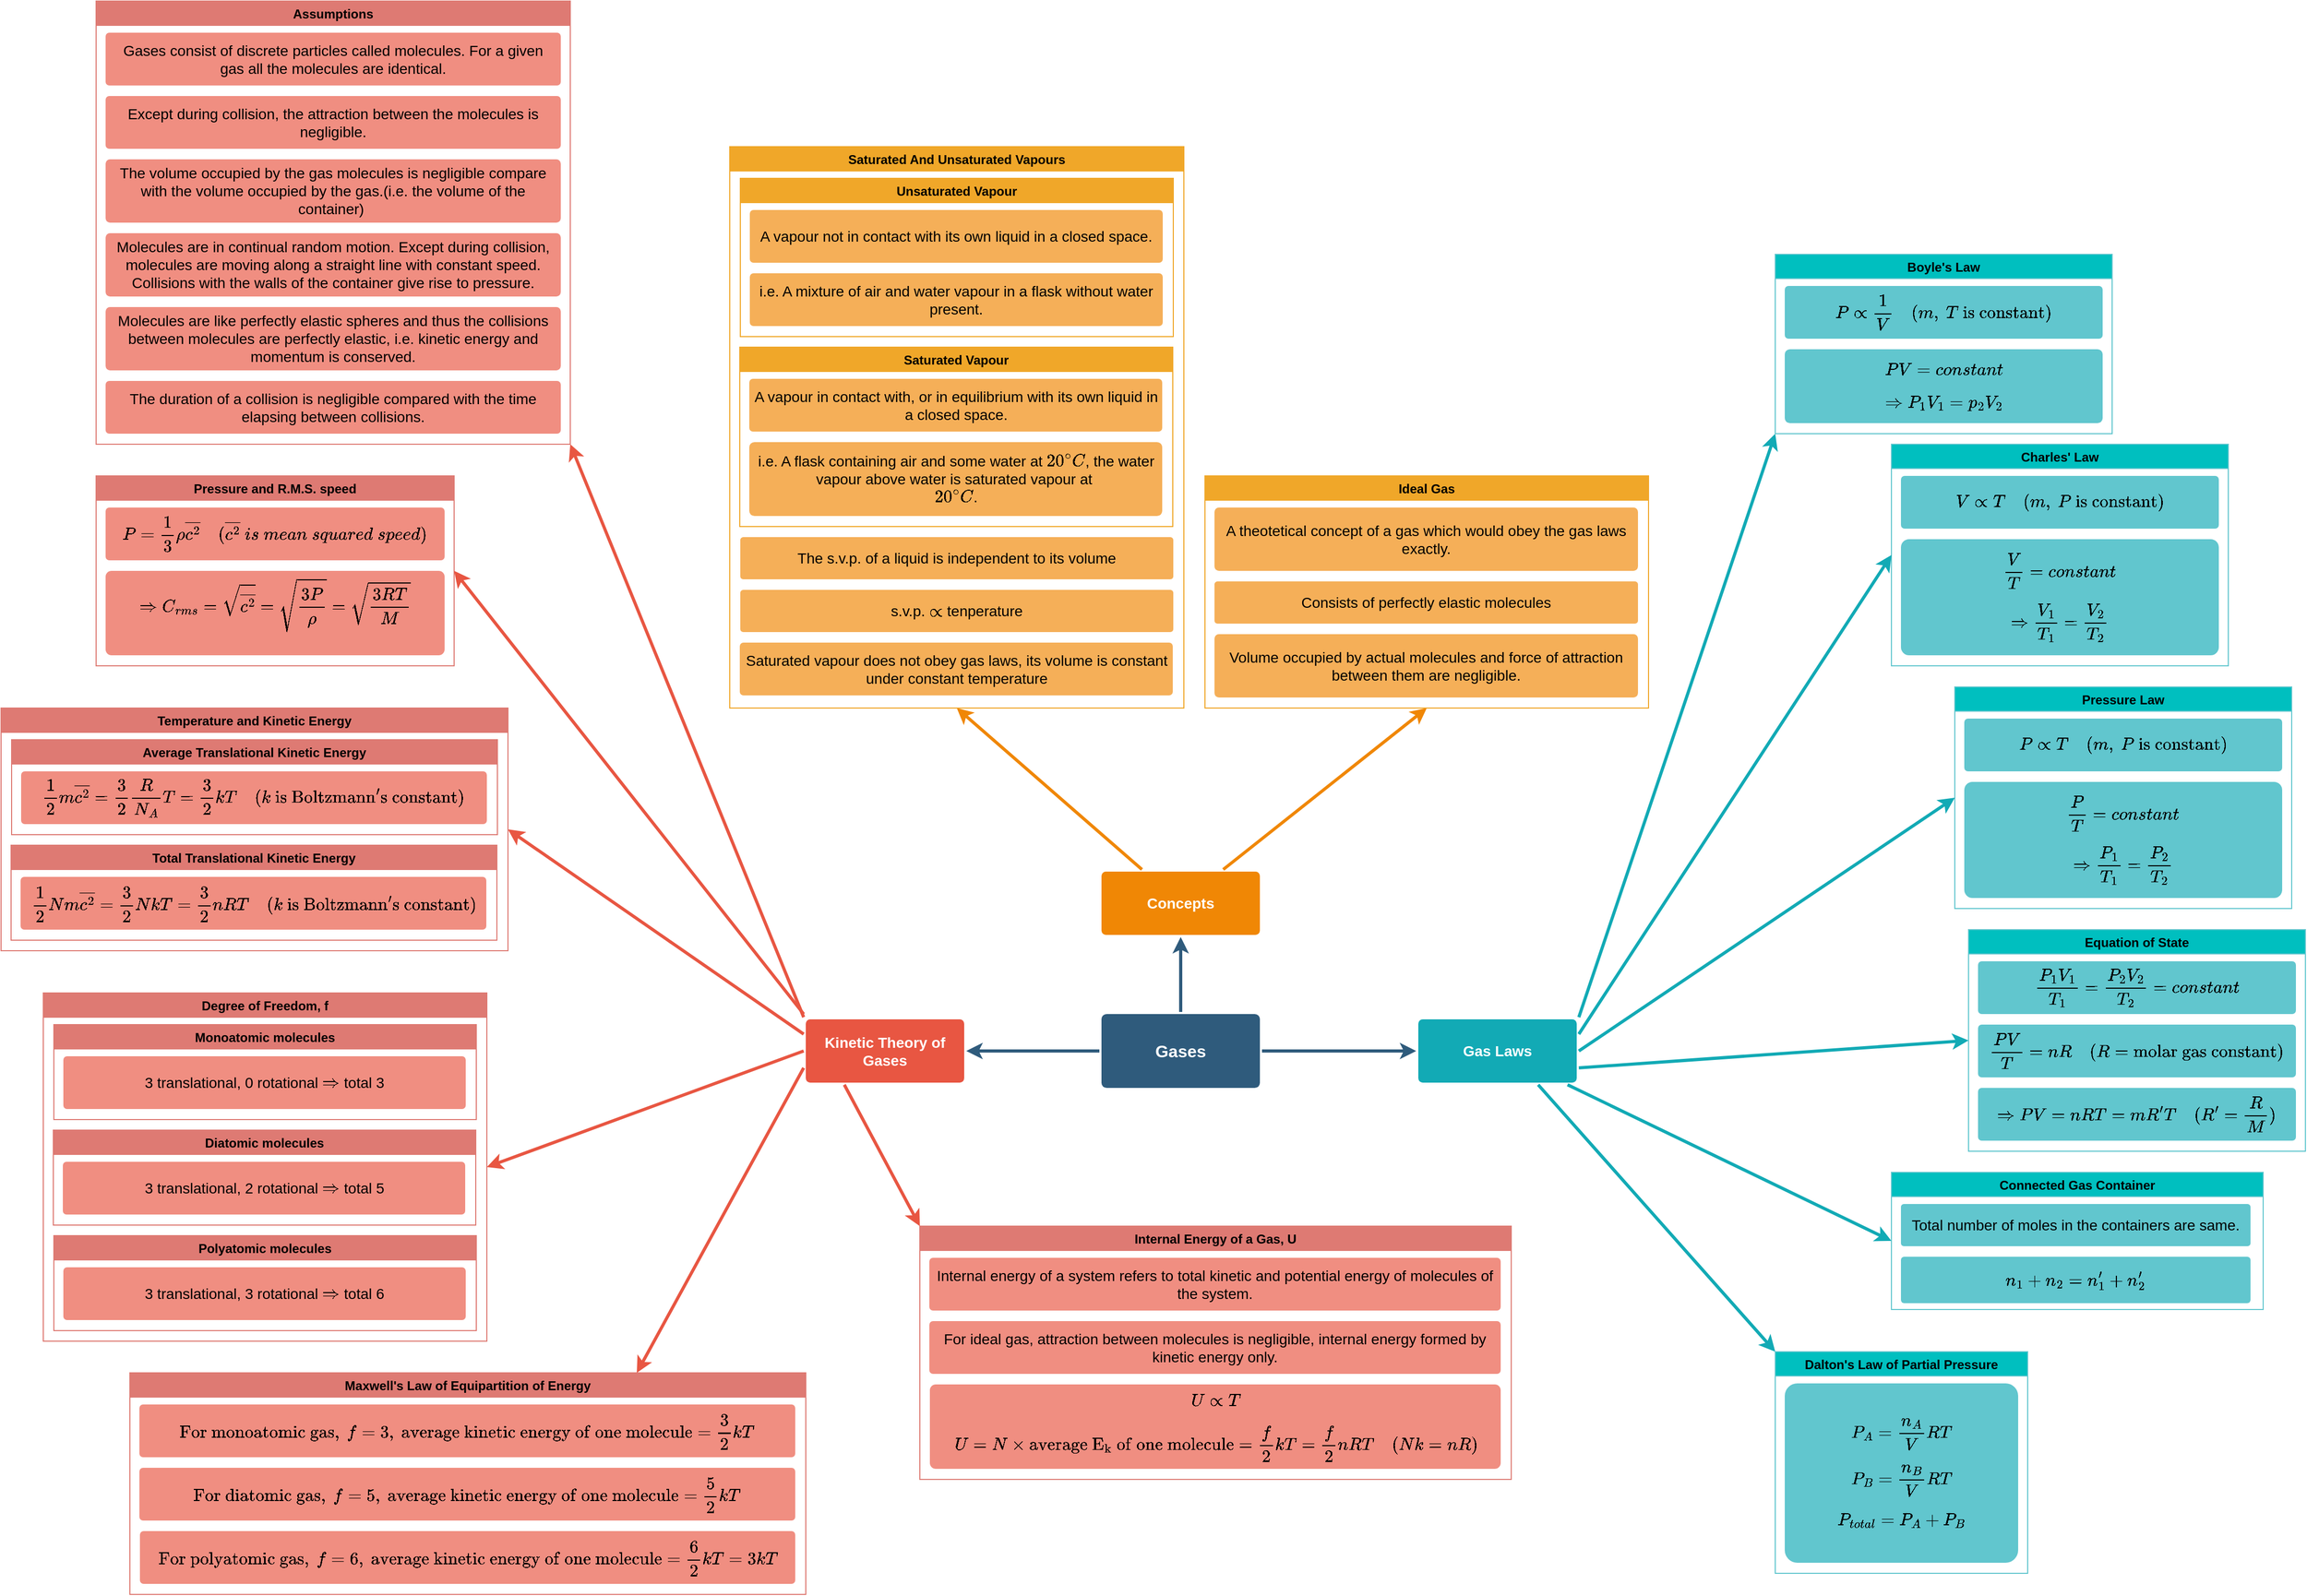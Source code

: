 <mxfile>
    <diagram id="y0169RmewVjI8FdbrE21" name="Page-1">
        <mxGraphModel dx="3440" dy="2306" grid="1" gridSize="10" guides="1" tooltips="1" connect="1" arrows="1" fold="1" page="1" pageScale="1" pageWidth="1169" pageHeight="827" math="1" shadow="0">
            <root>
                <mxCell id="0"/>
                <mxCell id="1" parent="0"/>
                <mxCell id="2" value="" style="edgeStyle=none;rounded=0;jumpStyle=none;html=1;shadow=0;labelBackgroundColor=none;startArrow=none;startFill=0;endArrow=classic;endFill=1;jettySize=auto;orthogonalLoop=1;strokeColor=#2F5B7C;strokeWidth=3;fontFamily=Helvetica;fontSize=16;fontColor=#23445D;spacing=5;" parent="1" source="6" target="21" edge="1">
                    <mxGeometry relative="1" as="geometry"/>
                </mxCell>
                <mxCell id="3" value="" style="edgeStyle=none;rounded=0;jumpStyle=none;html=1;shadow=0;labelBackgroundColor=none;startArrow=none;startFill=0;endArrow=classic;endFill=1;jettySize=auto;orthogonalLoop=1;strokeColor=#2F5B7C;strokeWidth=3;fontFamily=Helvetica;fontSize=16;fontColor=#23445D;spacing=5;" parent="1" source="6" target="28" edge="1">
                    <mxGeometry relative="1" as="geometry"/>
                </mxCell>
                <mxCell id="5" value="" style="edgeStyle=none;rounded=0;jumpStyle=none;html=1;shadow=0;labelBackgroundColor=none;startArrow=none;startFill=0;endArrow=classic;endFill=1;jettySize=auto;orthogonalLoop=1;strokeColor=#2F5B7C;strokeWidth=3;fontFamily=Helvetica;fontSize=16;fontColor=#23445D;spacing=5;" parent="1" source="6" target="10" edge="1">
                    <mxGeometry relative="1" as="geometry"/>
                </mxCell>
                <mxCell id="6" value="Gases" style="rounded=1;whiteSpace=wrap;html=1;shadow=0;labelBackgroundColor=none;strokeColor=none;strokeWidth=3;fillColor=#2F5B7C;fontFamily=Helvetica;fontSize=16;fontColor=#FFFFFF;align=center;fontStyle=1;spacing=5;arcSize=7;perimeterSpacing=2;" parent="1" vertex="1">
                    <mxGeometry x="1112" y="1010" width="150" height="70" as="geometry"/>
                </mxCell>
                <mxCell id="7" value="" style="edgeStyle=none;rounded=1;jumpStyle=none;html=1;shadow=0;labelBackgroundColor=none;startArrow=none;startFill=0;jettySize=auto;orthogonalLoop=1;strokeColor=#E85642;strokeWidth=3;fontFamily=Helvetica;fontSize=14;fontColor=#FFFFFF;spacing=5;fontStyle=1;fillColor=#b0e3e6;entryX=1;entryY=1;entryDx=0;entryDy=0;exitX=0;exitY=0;exitDx=0;exitDy=0;" parent="1" source="10" target="56" edge="1">
                    <mxGeometry relative="1" as="geometry">
                        <mxPoint x="793.641" y="946" as="targetPoint"/>
                    </mxGeometry>
                </mxCell>
                <mxCell id="8" value="" style="edgeStyle=none;rounded=1;jumpStyle=none;html=1;shadow=0;labelBackgroundColor=none;startArrow=none;startFill=0;jettySize=auto;orthogonalLoop=1;strokeColor=#E85642;strokeWidth=3;fontFamily=Helvetica;fontSize=14;fontColor=#FFFFFF;spacing=5;fontStyle=1;fillColor=#b0e3e6;entryX=1;entryY=0.5;entryDx=0;entryDy=0;exitX=0;exitY=0.25;exitDx=0;exitDy=0;" parent="1" source="10" target="62" edge="1">
                    <mxGeometry relative="1" as="geometry">
                        <mxPoint x="783" y="1045" as="targetPoint"/>
                    </mxGeometry>
                </mxCell>
                <mxCell id="10" value="Kinetic Theory of Gases" style="rounded=1;whiteSpace=wrap;html=1;shadow=0;labelBackgroundColor=none;strokeColor=none;strokeWidth=3;fillColor=#e85642;fontFamily=Helvetica;fontSize=14;fontColor=#FFFFFF;align=center;spacing=5;fontStyle=1;arcSize=7;perimeterSpacing=2;" parent="1" vertex="1">
                    <mxGeometry x="832" y="1015" width="150" height="60" as="geometry"/>
                </mxCell>
                <mxCell id="21" value="Concepts" style="rounded=1;whiteSpace=wrap;html=1;shadow=0;labelBackgroundColor=none;strokeColor=none;strokeWidth=3;fillColor=#F08705;fontFamily=Helvetica;fontSize=14;fontColor=#FFFFFF;align=center;spacing=5;fontStyle=1;arcSize=7;perimeterSpacing=2;" parent="1" vertex="1">
                    <mxGeometry x="1112" y="875" width="150" height="60" as="geometry"/>
                </mxCell>
                <mxCell id="23" value="" style="edgeStyle=none;rounded=0;jumpStyle=none;html=1;shadow=0;labelBackgroundColor=none;startArrow=none;startFill=0;endArrow=classic;endFill=1;jettySize=auto;orthogonalLoop=1;strokeColor=#F08705;strokeWidth=3;fontFamily=Helvetica;fontSize=14;fontColor=#FFFFFF;spacing=5;entryX=0.5;entryY=1;entryDx=0;entryDy=0;" parent="1" source="21" target="77" edge="1">
                    <mxGeometry relative="1" as="geometry">
                        <mxPoint x="1315.889" y="802" as="targetPoint"/>
                    </mxGeometry>
                </mxCell>
                <mxCell id="27" value="" style="edgeStyle=none;rounded=0;jumpStyle=none;html=1;shadow=0;labelBackgroundColor=none;startArrow=none;startFill=0;endArrow=classic;endFill=1;jettySize=auto;orthogonalLoop=1;strokeColor=#F08705;strokeWidth=3;fontFamily=Helvetica;fontSize=14;fontColor=#FFFFFF;spacing=5;entryX=0.5;entryY=1;entryDx=0;entryDy=0;" parent="1" source="21" target="93" edge="1">
                    <mxGeometry relative="1" as="geometry">
                        <mxPoint x="1058.111" y="802" as="targetPoint"/>
                    </mxGeometry>
                </mxCell>
                <mxCell id="28" value="Gas Laws" style="rounded=1;whiteSpace=wrap;html=1;shadow=0;labelBackgroundColor=none;strokeColor=none;strokeWidth=3;fillColor=#12aab5;fontFamily=Helvetica;fontSize=14;fontColor=#FFFFFF;align=center;spacing=5;fontStyle=1;arcSize=7;perimeterSpacing=2;" parent="1" vertex="1">
                    <mxGeometry x="1412" y="1015" width="150" height="60" as="geometry"/>
                </mxCell>
                <mxCell id="30" value="" style="edgeStyle=none;rounded=1;jumpStyle=none;html=1;shadow=0;labelBackgroundColor=none;startArrow=none;startFill=0;jettySize=auto;orthogonalLoop=1;strokeColor=#12AAB5;strokeWidth=3;fontFamily=Helvetica;fontSize=14;fontColor=#FFFFFF;spacing=5;fontStyle=1;fillColor=#b0e3e6;entryX=0;entryY=0;entryDx=0;entryDy=0;exitX=0.75;exitY=1;exitDx=0;exitDy=0;" parent="1" source="28" target="81" edge="1">
                    <mxGeometry relative="1" as="geometry">
                        <mxPoint x="1548.583" y="1152" as="targetPoint"/>
                    </mxGeometry>
                </mxCell>
                <mxCell id="32" value="" style="edgeStyle=none;rounded=1;jumpStyle=none;html=1;shadow=0;labelBackgroundColor=none;startArrow=none;startFill=0;jettySize=auto;orthogonalLoop=1;strokeColor=#12AAB5;strokeWidth=3;fontFamily=Helvetica;fontSize=14;fontColor=#FFFFFF;spacing=5;fontStyle=1;fillColor=#b0e3e6;entryX=0;entryY=0.5;entryDx=0;entryDy=0;" parent="1" source="28" target="44" edge="1">
                    <mxGeometry relative="1" as="geometry">
                        <mxPoint x="1620" y="1076.033" as="targetPoint"/>
                    </mxGeometry>
                </mxCell>
                <mxCell id="34" value="" style="edgeStyle=none;rounded=1;jumpStyle=none;html=1;shadow=0;labelBackgroundColor=none;startArrow=none;startFill=0;jettySize=auto;orthogonalLoop=1;strokeColor=#12AAB5;strokeWidth=3;fontFamily=Helvetica;fontSize=14;fontColor=#FFFFFF;spacing=5;fontStyle=1;fillColor=#b0e3e6;entryX=0;entryY=0.5;entryDx=0;entryDy=0;exitX=1;exitY=0.75;exitDx=0;exitDy=0;" parent="1" source="28" target="41" edge="1">
                    <mxGeometry relative="1" as="geometry">
                        <mxPoint x="1620" y="1006.367" as="targetPoint"/>
                        <mxPoint x="1590" y="1070" as="sourcePoint"/>
                    </mxGeometry>
                </mxCell>
                <mxCell id="36" value="" style="edgeStyle=none;rounded=1;jumpStyle=none;html=1;shadow=0;labelBackgroundColor=none;startArrow=none;startFill=0;jettySize=auto;orthogonalLoop=1;strokeColor=#12AAB5;strokeWidth=3;fontFamily=Helvetica;fontSize=14;fontColor=#FFFFFF;spacing=5;fontStyle=1;fillColor=#b0e3e6;entryX=0;entryY=1;entryDx=0;entryDy=0;exitX=1;exitY=0;exitDx=0;exitDy=0;" parent="1" source="28" target="37" edge="1">
                    <mxGeometry relative="1" as="geometry">
                        <mxPoint x="1548.844" y="936" as="targetPoint"/>
                    </mxGeometry>
                </mxCell>
                <mxCell id="37" value="Boyle's Law" style="swimlane;gradientColor=none;strokeColor=#61C6CE;startSize=23;fillColor=#00BFBF;fontColor=#000000;" parent="1" vertex="1">
                    <mxGeometry x="1750" y="290" width="319" height="170" as="geometry"/>
                </mxCell>
                <mxCell id="38" value="\[P\propto\frac{1}{V}\quad(m,\ T\ \mathrm{is\ constant})\]" style="rounded=1;whiteSpace=wrap;html=1;shadow=0;labelBackgroundColor=none;strokeColor=none;strokeWidth=3;fillColor=#61c6ce;fontFamily=Helvetica;fontSize=14;align=center;spacing=5;fontStyle=0;arcSize=7;perimeterSpacing=2;fontColor=#000000;" parent="37" vertex="1">
                    <mxGeometry x="9" y="30" width="301" height="50" as="geometry"/>
                </mxCell>
                <mxCell id="40" value="\[PV=constant\] \[\Rightarrow P_1V_1=p_2V_2\]" style="rounded=1;whiteSpace=wrap;html=1;shadow=0;labelBackgroundColor=none;strokeColor=none;strokeWidth=3;fillColor=#61c6ce;fontFamily=Helvetica;fontSize=14;align=center;spacing=5;fontStyle=0;arcSize=7;perimeterSpacing=2;fontColor=#000000;" parent="37" vertex="1">
                    <mxGeometry x="9" y="90" width="301" height="70" as="geometry"/>
                </mxCell>
                <mxCell id="41" value="Equation of State" style="swimlane;gradientColor=none;strokeColor=#61C6CE;startSize=23;fillColor=#00BFBF;fontColor=#000000;" parent="1" vertex="1">
                    <mxGeometry x="1933" y="930" width="319" height="210" as="geometry"/>
                </mxCell>
                <mxCell id="42" value="\[\frac{P_1V_1}{T_1}=\frac{P_2V_2}{T_2}=constant\]" style="rounded=1;whiteSpace=wrap;html=1;shadow=0;labelBackgroundColor=none;strokeColor=none;strokeWidth=3;fillColor=#61c6ce;fontFamily=Helvetica;fontSize=14;align=center;spacing=5;fontStyle=0;arcSize=7;perimeterSpacing=2;fontColor=#000000;" parent="41" vertex="1">
                    <mxGeometry x="9" y="30" width="301" height="50" as="geometry"/>
                </mxCell>
                <mxCell id="43" value="&lt;div&gt;\[\frac{PV}{T}=nR\quad(R=\mathrm{molar\ gas\ constant})\]&lt;/div&gt;" style="rounded=1;whiteSpace=wrap;html=1;shadow=0;labelBackgroundColor=none;strokeColor=none;strokeWidth=3;fillColor=#61c6ce;fontFamily=Helvetica;fontSize=14;align=center;spacing=5;fontStyle=0;arcSize=7;perimeterSpacing=2;fontColor=#000000;" parent="41" vertex="1">
                    <mxGeometry x="9" y="90" width="301" height="50" as="geometry"/>
                </mxCell>
                <mxCell id="100" value="&lt;div&gt;\[\Rightarrow PV=nRT=mR'T\quad(R'=\frac{R}{M})\]&lt;/div&gt;" style="rounded=1;whiteSpace=wrap;html=1;shadow=0;labelBackgroundColor=none;strokeColor=none;strokeWidth=3;fillColor=#61c6ce;fontFamily=Helvetica;fontSize=14;align=center;spacing=5;fontStyle=0;arcSize=7;perimeterSpacing=2;fontColor=#000000;" vertex="1" parent="41">
                    <mxGeometry x="9" y="150" width="301" height="50" as="geometry"/>
                </mxCell>
                <mxCell id="44" value="Connected Gas Container" style="swimlane;gradientColor=none;strokeColor=#61C6CE;startSize=23;fillColor=#00BFBF;fontColor=#000000;" parent="1" vertex="1">
                    <mxGeometry x="1860" y="1160" width="352" height="130" as="geometry"/>
                </mxCell>
                <mxCell id="45" value="Total number of moles in the containers are same." style="rounded=1;whiteSpace=wrap;html=1;shadow=0;labelBackgroundColor=none;strokeColor=none;strokeWidth=3;fillColor=#61c6ce;fontFamily=Helvetica;fontSize=14;align=center;spacing=5;fontStyle=0;arcSize=7;perimeterSpacing=2;fontColor=#000000;" parent="44" vertex="1">
                    <mxGeometry x="9" y="30" width="331" height="40" as="geometry"/>
                </mxCell>
                <mxCell id="46" value="\[n_1 + n_2 = n_1'+n_2'\]" style="rounded=1;whiteSpace=wrap;html=1;shadow=0;labelBackgroundColor=none;strokeColor=none;strokeWidth=3;fillColor=#61c6ce;fontFamily=Helvetica;fontSize=14;align=center;spacing=5;fontStyle=0;arcSize=7;perimeterSpacing=2;fontColor=#000000;" parent="44" vertex="1">
                    <mxGeometry x="9" y="80" width="331" height="44" as="geometry"/>
                </mxCell>
                <mxCell id="56" value="Assumptions" style="swimlane;gradientColor=none;startSize=23;fontColor=#000000;fillColor=#DE7A73;strokeColor=#DE7A73;" parent="1" vertex="1">
                    <mxGeometry x="160" y="50" width="449" height="420" as="geometry"/>
                </mxCell>
                <mxCell id="57" value="Gases consist of discrete particles called molecules. For a given gas all the molecules are identical." style="rounded=1;whiteSpace=wrap;html=1;shadow=0;labelBackgroundColor=none;strokeColor=none;strokeWidth=3;fontFamily=Helvetica;fontSize=14;align=center;spacing=5;fontStyle=0;arcSize=7;perimeterSpacing=2;fontColor=#000000;fillColor=#f08e81;" parent="56" vertex="1">
                    <mxGeometry x="9" y="30" width="431" height="50" as="geometry"/>
                </mxCell>
                <mxCell id="117" value="Except during collision, the attraction between the molecules is negligible." style="rounded=1;whiteSpace=wrap;html=1;shadow=0;labelBackgroundColor=none;strokeColor=none;strokeWidth=3;fontFamily=Helvetica;fontSize=14;align=center;spacing=5;fontStyle=0;arcSize=7;perimeterSpacing=2;fontColor=#000000;fillColor=#f08e81;" vertex="1" parent="56">
                    <mxGeometry x="9" y="90" width="431" height="50" as="geometry"/>
                </mxCell>
                <mxCell id="118" value="The volume occupied by the gas molecules is negligible compare with the volume occupied by the gas.(i.e. the volume of the container)&amp;nbsp;" style="rounded=1;whiteSpace=wrap;html=1;shadow=0;labelBackgroundColor=none;strokeColor=none;strokeWidth=3;fontFamily=Helvetica;fontSize=14;align=center;spacing=5;fontStyle=0;arcSize=7;perimeterSpacing=2;fontColor=#000000;fillColor=#f08e81;" vertex="1" parent="56">
                    <mxGeometry x="9" y="150" width="431" height="60" as="geometry"/>
                </mxCell>
                <mxCell id="119" value="Molecules are in continual random motion. Except during collision, molecules are moving along a straight line with constant speed. Collisions with the walls of the container give rise to pressure." style="rounded=1;whiteSpace=wrap;html=1;shadow=0;labelBackgroundColor=none;strokeColor=none;strokeWidth=3;fontFamily=Helvetica;fontSize=14;align=center;spacing=5;fontStyle=0;arcSize=7;perimeterSpacing=2;fontColor=#000000;fillColor=#f08e81;" vertex="1" parent="56">
                    <mxGeometry x="9" y="220" width="431" height="60" as="geometry"/>
                </mxCell>
                <mxCell id="121" value="Molecules are like perfectly elastic spheres and thus the collisions between molecules are perfectly elastic, i.e. kinetic energy and momentum is conserved." style="rounded=1;whiteSpace=wrap;html=1;shadow=0;labelBackgroundColor=none;strokeColor=none;strokeWidth=3;fontFamily=Helvetica;fontSize=14;align=center;spacing=5;fontStyle=0;arcSize=7;perimeterSpacing=2;fontColor=#000000;fillColor=#f08e81;" vertex="1" parent="56">
                    <mxGeometry x="9" y="290" width="431" height="60" as="geometry"/>
                </mxCell>
                <mxCell id="120" value="The duration of a collision is negligible compared with the time elapsing between collisions." style="rounded=1;whiteSpace=wrap;html=1;shadow=0;labelBackgroundColor=none;strokeColor=none;strokeWidth=3;fontFamily=Helvetica;fontSize=14;align=center;spacing=5;fontStyle=0;arcSize=7;perimeterSpacing=2;fontColor=#000000;fillColor=#f08e81;" vertex="1" parent="56">
                    <mxGeometry x="9" y="360" width="431" height="50" as="geometry"/>
                </mxCell>
                <mxCell id="59" value="Pressure and R.M.S. speed" style="swimlane;gradientColor=none;startSize=23;fontColor=#000000;fillColor=#DE7A73;strokeColor=#DE7A73;" parent="1" vertex="1">
                    <mxGeometry x="160" y="500" width="339" height="180" as="geometry"/>
                </mxCell>
                <mxCell id="60" value="\[P=\frac{1}{3}\rho \overline{c^2}\quad(\overline{c^2}\ is\ mean\ squared\ speed)\]" style="rounded=1;whiteSpace=wrap;html=1;shadow=0;labelBackgroundColor=none;strokeColor=none;strokeWidth=3;fontFamily=Helvetica;fontSize=14;align=center;spacing=5;fontStyle=0;arcSize=7;perimeterSpacing=2;fontColor=#000000;fillColor=#f08e81;" parent="59" vertex="1">
                    <mxGeometry x="9" y="30" width="321" height="50" as="geometry"/>
                </mxCell>
                <mxCell id="61" value="\[\Rightarrow C_{rms}=\sqrt{\overline{c^2}}=\sqrt{\frac{3P}{\rho}}=\sqrt{\frac{3RT}{M}}\]&amp;nbsp;" style="rounded=1;whiteSpace=wrap;html=1;shadow=0;labelBackgroundColor=none;strokeColor=none;strokeWidth=3;fontFamily=Helvetica;fontSize=14;align=center;spacing=5;fontStyle=0;arcSize=7;perimeterSpacing=2;fontColor=#000000;fillColor=#f08e81;" parent="59" vertex="1">
                    <mxGeometry x="9" y="90" width="321" height="80" as="geometry"/>
                </mxCell>
                <mxCell id="62" value="Temperature and Kinetic Energy" style="swimlane;gradientColor=none;startSize=23;fontColor=#000000;fillColor=#DE7A73;strokeColor=#DE7A73;" parent="1" vertex="1">
                    <mxGeometry x="70" y="720" width="480" height="230" as="geometry"/>
                </mxCell>
                <mxCell id="65" value="Average Translational Kinetic Energy" style="swimlane;gradientColor=none;startSize=23;fontColor=#000000;fillColor=#DE7A73;strokeColor=#DE7A73;" parent="62" vertex="1">
                    <mxGeometry x="10" y="30" width="460" height="90" as="geometry"/>
                </mxCell>
                <mxCell id="66" value="\[\frac{1}{2}m\overline{c^2}=\frac{3}{2}\frac{R}{N_A}T=\frac{3}{2}kT\quad(k\ \mathrm{is\ Boltzmann's\ constant})\]" style="rounded=1;whiteSpace=wrap;html=1;shadow=0;labelBackgroundColor=none;strokeColor=none;strokeWidth=3;fontFamily=Helvetica;fontSize=14;align=center;spacing=5;fontStyle=0;arcSize=7;perimeterSpacing=2;fontColor=#000000;fillColor=#f08e81;" parent="65" vertex="1">
                    <mxGeometry x="9" y="30" width="441" height="50" as="geometry"/>
                </mxCell>
                <mxCell id="122" value="Total Translational Kinetic Energy" style="swimlane;gradientColor=none;startSize=23;fontColor=#000000;fillColor=#DE7A73;strokeColor=#DE7A73;" vertex="1" parent="62">
                    <mxGeometry x="9.5" y="130" width="460" height="90" as="geometry"/>
                </mxCell>
                <mxCell id="123" value="\[\frac{1}{2}Nm\overline{c^2}=\frac{3}{2}NkT=\frac{3}{2}nRT\quad(k\ \mathrm{is\ Boltzmann's\ constant})\]" style="rounded=1;whiteSpace=wrap;html=1;shadow=0;labelBackgroundColor=none;strokeColor=none;strokeWidth=3;fontFamily=Helvetica;fontSize=14;align=center;spacing=5;fontStyle=0;arcSize=7;perimeterSpacing=2;fontColor=#000000;fillColor=#f08e81;" vertex="1" parent="122">
                    <mxGeometry x="9" y="30" width="441" height="50" as="geometry"/>
                </mxCell>
                <mxCell id="77" value="Ideal Gas" style="swimlane;gradientColor=none;startSize=23;fontColor=#000000;fillColor=#F0A729;strokeColor=#F0A729;" parent="1" vertex="1">
                    <mxGeometry x="1210" y="500" width="420" height="220" as="geometry"/>
                </mxCell>
                <mxCell id="78" value="A theotetical concept of a gas which would obey the gas laws exactly." style="rounded=1;whiteSpace=wrap;html=1;shadow=0;labelBackgroundColor=none;strokeColor=none;strokeWidth=3;fontFamily=Helvetica;fontSize=14;align=center;spacing=5;fontStyle=0;arcSize=7;perimeterSpacing=2;fontColor=#000000;fillColor=#f5af58;" parent="77" vertex="1">
                    <mxGeometry x="9" y="30" width="401" height="60" as="geometry"/>
                </mxCell>
                <mxCell id="79" value="&lt;div&gt;Consists of perfectly elastic molecules&lt;/div&gt;" style="rounded=1;whiteSpace=wrap;html=1;shadow=0;labelBackgroundColor=none;strokeColor=none;strokeWidth=3;fontFamily=Helvetica;fontSize=14;align=center;spacing=5;fontStyle=0;arcSize=7;perimeterSpacing=2;fontColor=#000000;fillColor=#F5AF58;" parent="77" vertex="1">
                    <mxGeometry x="9" y="100" width="401" height="40" as="geometry"/>
                </mxCell>
                <mxCell id="104" value="&lt;div&gt;Volume occupied by actual molecules and force of attraction between them are negligible.&lt;/div&gt;" style="rounded=1;whiteSpace=wrap;html=1;shadow=0;labelBackgroundColor=none;strokeColor=none;strokeWidth=3;fontFamily=Helvetica;fontSize=14;align=center;spacing=5;fontStyle=0;arcSize=7;perimeterSpacing=2;fontColor=#000000;fillColor=#F5AF58;" vertex="1" parent="77">
                    <mxGeometry x="9" y="150" width="401" height="60" as="geometry"/>
                </mxCell>
                <mxCell id="81" value="Dalton's Law of Partial Pressure" style="swimlane;gradientColor=none;strokeColor=#61C6CE;startSize=23;fillColor=#00BFBF;fontColor=#000000;" parent="1" vertex="1">
                    <mxGeometry x="1750" y="1330" width="239" height="210" as="geometry"/>
                </mxCell>
                <mxCell id="54" value="\[P_A=\frac{n_A}{V}RT\] \[P_B=\frac{n_B}{V}RT\] \[P_{total}=P_A+P_B\]" style="rounded=1;whiteSpace=wrap;html=1;shadow=0;labelBackgroundColor=none;strokeColor=none;strokeWidth=3;fillColor=#61c6ce;fontFamily=Helvetica;fontSize=14;align=center;spacing=5;fontStyle=0;arcSize=7;perimeterSpacing=2;fontColor=#000000;" parent="81" vertex="1">
                    <mxGeometry x="9" y="30" width="221" height="170" as="geometry"/>
                </mxCell>
                <mxCell id="86" value="" style="edgeStyle=none;rounded=1;jumpStyle=none;html=1;shadow=0;labelBackgroundColor=none;startArrow=none;startFill=0;jettySize=auto;orthogonalLoop=1;strokeColor=#E85642;strokeWidth=3;fontFamily=Helvetica;fontSize=14;fontColor=#FFFFFF;spacing=5;fontStyle=1;fillColor=#b0e3e6;entryX=1;entryY=0.5;entryDx=0;entryDy=0;" parent="1" target="59" edge="1">
                    <mxGeometry relative="1" as="geometry">
                        <mxPoint x="830" y="1010" as="sourcePoint"/>
                        <mxPoint x="803.641" y="956" as="targetPoint"/>
                    </mxGeometry>
                </mxCell>
                <mxCell id="93" value="Saturated And Unsaturated Vapours" style="swimlane;gradientColor=none;startSize=23;fontColor=#000000;fillColor=#F0A729;strokeColor=#F0A729;" parent="1" vertex="1">
                    <mxGeometry x="760" y="188" width="430" height="532" as="geometry"/>
                </mxCell>
                <mxCell id="68" value="Unsaturated Vapour" style="swimlane;gradientColor=none;startSize=23;fontColor=#000000;fillColor=#F0A729;strokeColor=#F0A729;" parent="93" vertex="1">
                    <mxGeometry x="10" y="30" width="410" height="150" as="geometry"/>
                </mxCell>
                <mxCell id="69" value="A vapour not in contact with its own liquid in a closed space." style="rounded=1;whiteSpace=wrap;html=1;shadow=0;labelBackgroundColor=none;strokeColor=none;strokeWidth=3;fontFamily=Helvetica;fontSize=14;align=center;spacing=5;fontStyle=0;arcSize=7;perimeterSpacing=2;fontColor=#000000;fillColor=#f5af58;" parent="68" vertex="1">
                    <mxGeometry x="9" y="30" width="391" height="50" as="geometry"/>
                </mxCell>
                <mxCell id="70" value="i.e. A mixture of air and water vapour in a flask without water present." style="rounded=1;whiteSpace=wrap;html=1;shadow=0;labelBackgroundColor=none;strokeColor=none;strokeWidth=3;fontFamily=Helvetica;fontSize=14;align=center;spacing=5;fontStyle=0;arcSize=7;perimeterSpacing=2;fontColor=#000000;fillColor=#F5AF58;" parent="68" vertex="1">
                    <mxGeometry x="9" y="90" width="391" height="50" as="geometry"/>
                </mxCell>
                <mxCell id="87" value="Saturated Vapour" style="swimlane;gradientColor=none;startSize=23;fontColor=#000000;fillColor=#F0A729;strokeColor=#F0A729;" parent="93" vertex="1">
                    <mxGeometry x="9.5" y="190" width="410" height="170" as="geometry"/>
                </mxCell>
                <mxCell id="88" value="A vapour in contact with, or in equilibrium with its own liquid in a closed space." style="rounded=1;whiteSpace=wrap;html=1;shadow=0;labelBackgroundColor=none;strokeColor=none;strokeWidth=3;fontFamily=Helvetica;fontSize=14;align=center;spacing=5;fontStyle=0;arcSize=7;perimeterSpacing=2;fontColor=#000000;fillColor=#f5af58;" parent="87" vertex="1">
                    <mxGeometry x="9" y="30" width="391" height="50" as="geometry"/>
                </mxCell>
                <mxCell id="89" value="&lt;div&gt;i.e. A flask containing air and some water at \(20^\circ C\), the water vapour above water is saturated vapour at&amp;nbsp;&lt;/div&gt;\(20^\circ C\)." style="rounded=1;whiteSpace=wrap;html=1;shadow=0;labelBackgroundColor=none;strokeColor=none;strokeWidth=3;fontFamily=Helvetica;fontSize=14;align=center;spacing=5;fontStyle=0;arcSize=7;perimeterSpacing=2;fontColor=#000000;fillColor=#F5AF58;" parent="87" vertex="1">
                    <mxGeometry x="9" y="90" width="391" height="70" as="geometry"/>
                </mxCell>
                <mxCell id="106" value="The s.v.p. of a liquid is independent to its volume" style="rounded=1;whiteSpace=wrap;html=1;shadow=0;labelBackgroundColor=none;strokeColor=none;strokeWidth=3;fontFamily=Helvetica;fontSize=14;align=center;spacing=5;fontStyle=0;arcSize=7;perimeterSpacing=2;fontColor=#000000;fillColor=#f5af58;" vertex="1" parent="93">
                    <mxGeometry x="10" y="370" width="410" height="40" as="geometry"/>
                </mxCell>
                <mxCell id="115" value="s.v.p. \(\propto\) tenperature" style="rounded=1;whiteSpace=wrap;html=1;shadow=0;labelBackgroundColor=none;strokeColor=none;strokeWidth=3;fontFamily=Helvetica;fontSize=14;align=center;spacing=5;fontStyle=0;arcSize=7;perimeterSpacing=2;fontColor=#000000;fillColor=#f5af58;" vertex="1" parent="93">
                    <mxGeometry x="10" y="420" width="410" height="40" as="geometry"/>
                </mxCell>
                <mxCell id="116" value="Saturated vapour does not obey gas laws, its volume is constant under constant temperature" style="rounded=1;whiteSpace=wrap;html=1;shadow=0;labelBackgroundColor=none;strokeColor=none;strokeWidth=3;fontFamily=Helvetica;fontSize=14;align=center;spacing=5;fontStyle=0;arcSize=7;perimeterSpacing=2;fontColor=#000000;fillColor=#f5af58;" vertex="1" parent="93">
                    <mxGeometry x="9.5" y="470" width="410" height="50" as="geometry"/>
                </mxCell>
                <mxCell id="94" value="Charles' Law" style="swimlane;gradientColor=none;strokeColor=#61C6CE;startSize=23;fillColor=#00BFBF;fontColor=#000000;" vertex="1" parent="1">
                    <mxGeometry x="1860" y="470" width="319" height="210" as="geometry"/>
                </mxCell>
                <mxCell id="95" value="\[V\propto T\quad(m,\ P\ \mathrm{is\ constant})\]" style="rounded=1;whiteSpace=wrap;html=1;shadow=0;labelBackgroundColor=none;strokeColor=none;strokeWidth=3;fillColor=#61c6ce;fontFamily=Helvetica;fontSize=14;align=center;spacing=5;fontStyle=0;arcSize=7;perimeterSpacing=2;fontColor=#000000;" vertex="1" parent="94">
                    <mxGeometry x="9" y="30" width="301" height="50" as="geometry"/>
                </mxCell>
                <mxCell id="96" value="\[\frac{V}{T}=constant\] \[\Rightarrow \frac{V_1}{T_1}=\frac{V_2}{T_2}\]" style="rounded=1;whiteSpace=wrap;html=1;shadow=0;labelBackgroundColor=none;strokeColor=none;strokeWidth=3;fillColor=#61c6ce;fontFamily=Helvetica;fontSize=14;align=center;spacing=5;fontStyle=0;arcSize=7;perimeterSpacing=2;fontColor=#000000;" vertex="1" parent="94">
                    <mxGeometry x="9" y="90" width="301" height="110" as="geometry"/>
                </mxCell>
                <mxCell id="97" value="Pressure Law" style="swimlane;gradientColor=none;strokeColor=#61C6CE;startSize=23;fillColor=#00BFBF;fontColor=#000000;" vertex="1" parent="1">
                    <mxGeometry x="1920" y="700" width="319" height="210" as="geometry"/>
                </mxCell>
                <mxCell id="98" value="\[P\propto T\quad(m,\ P\ \mathrm{is\ constant})\]" style="rounded=1;whiteSpace=wrap;html=1;shadow=0;labelBackgroundColor=none;strokeColor=none;strokeWidth=3;fillColor=#61c6ce;fontFamily=Helvetica;fontSize=14;align=center;spacing=5;fontStyle=0;arcSize=7;perimeterSpacing=2;fontColor=#000000;" vertex="1" parent="97">
                    <mxGeometry x="9" y="30" width="301" height="50" as="geometry"/>
                </mxCell>
                <mxCell id="99" value="\[\frac{P}{T}=constant\] \[\Rightarrow \frac{P_1}{T_1}=\frac{P_2}{T_2}\]" style="rounded=1;whiteSpace=wrap;html=1;shadow=0;labelBackgroundColor=none;strokeColor=none;strokeWidth=3;fillColor=#61c6ce;fontFamily=Helvetica;fontSize=14;align=center;spacing=5;fontStyle=0;arcSize=7;perimeterSpacing=2;fontColor=#000000;" vertex="1" parent="97">
                    <mxGeometry x="9" y="90" width="301" height="110" as="geometry"/>
                </mxCell>
                <mxCell id="101" value="" style="edgeStyle=none;rounded=1;jumpStyle=none;html=1;shadow=0;labelBackgroundColor=none;startArrow=none;startFill=0;jettySize=auto;orthogonalLoop=1;strokeColor=#12AAB5;strokeWidth=3;fontFamily=Helvetica;fontSize=14;fontColor=#FFFFFF;spacing=5;fontStyle=1;fillColor=#b0e3e6;entryX=0;entryY=0.5;entryDx=0;entryDy=0;exitX=1;exitY=0.5;exitDx=0;exitDy=0;" edge="1" parent="1" source="28" target="97">
                    <mxGeometry relative="1" as="geometry">
                        <mxPoint x="1950.0" y="1015" as="targetPoint"/>
                        <mxPoint x="1574" y="1048.201" as="sourcePoint"/>
                    </mxGeometry>
                </mxCell>
                <mxCell id="102" value="" style="edgeStyle=none;rounded=1;jumpStyle=none;html=1;shadow=0;labelBackgroundColor=none;startArrow=none;startFill=0;jettySize=auto;orthogonalLoop=1;strokeColor=#12AAB5;strokeWidth=3;fontFamily=Helvetica;fontSize=14;fontColor=#FFFFFF;spacing=5;fontStyle=1;fillColor=#b0e3e6;exitX=1;exitY=0.25;exitDx=0;exitDy=0;entryX=0;entryY=0.5;entryDx=0;entryDy=0;" edge="1" parent="1" source="28" target="94">
                    <mxGeometry relative="1" as="geometry">
                        <mxPoint x="1820" y="640" as="targetPoint"/>
                        <mxPoint x="1584" y="1058.201" as="sourcePoint"/>
                    </mxGeometry>
                </mxCell>
                <mxCell id="124" value="Degree of Freedom, f" style="swimlane;gradientColor=none;startSize=23;fontColor=#000000;fillColor=#DE7A73;strokeColor=#DE7A73;" vertex="1" parent="1">
                    <mxGeometry x="110" y="990" width="420" height="330" as="geometry"/>
                </mxCell>
                <mxCell id="125" value="Monoatomic molecules" style="swimlane;gradientColor=none;startSize=23;fontColor=#000000;fillColor=#DE7A73;strokeColor=#DE7A73;" vertex="1" parent="124">
                    <mxGeometry x="10" y="30" width="400" height="90" as="geometry"/>
                </mxCell>
                <mxCell id="126" value="3 translational, 0 rotational \(\Rightarrow\) total 3" style="rounded=1;whiteSpace=wrap;html=1;shadow=0;labelBackgroundColor=none;strokeColor=none;strokeWidth=3;fontFamily=Helvetica;fontSize=14;align=center;spacing=5;fontStyle=0;arcSize=7;perimeterSpacing=2;fontColor=#000000;fillColor=#f08e81;" vertex="1" parent="125">
                    <mxGeometry x="9" y="30" width="381" height="50" as="geometry"/>
                </mxCell>
                <mxCell id="129" value="Diatomic molecules" style="swimlane;gradientColor=none;startSize=23;fontColor=#000000;fillColor=#DE7A73;strokeColor=#DE7A73;" vertex="1" parent="124">
                    <mxGeometry x="9.5" y="130" width="400" height="90" as="geometry"/>
                </mxCell>
                <mxCell id="130" value="3 translational, 2 rotational \(\Rightarrow\) total 5" style="rounded=1;whiteSpace=wrap;html=1;shadow=0;labelBackgroundColor=none;strokeColor=none;strokeWidth=3;fontFamily=Helvetica;fontSize=14;align=center;spacing=5;fontStyle=0;arcSize=7;perimeterSpacing=2;fontColor=#000000;fillColor=#f08e81;" vertex="1" parent="129">
                    <mxGeometry x="9" y="30" width="381" height="50" as="geometry"/>
                </mxCell>
                <mxCell id="131" value="Polyatomic molecules" style="swimlane;gradientColor=none;startSize=23;fontColor=#000000;fillColor=#DE7A73;strokeColor=#DE7A73;" vertex="1" parent="124">
                    <mxGeometry x="10" y="230" width="400" height="90" as="geometry"/>
                </mxCell>
                <mxCell id="132" value="3 translational, 3 rotational \(\Rightarrow\) total 6" style="rounded=1;whiteSpace=wrap;html=1;shadow=0;labelBackgroundColor=none;strokeColor=none;strokeWidth=3;fontFamily=Helvetica;fontSize=14;align=center;spacing=5;fontStyle=0;arcSize=7;perimeterSpacing=2;fontColor=#000000;fillColor=#f08e81;" vertex="1" parent="131">
                    <mxGeometry x="9" y="30" width="381" height="50" as="geometry"/>
                </mxCell>
                <mxCell id="133" value="Maxwell's Law of Equipartition of Energy" style="swimlane;gradientColor=none;startSize=23;fontColor=#000000;fillColor=#DE7A73;strokeColor=#DE7A73;" vertex="1" parent="1">
                    <mxGeometry x="192" y="1350" width="640" height="210" as="geometry"/>
                </mxCell>
                <mxCell id="134" value="\[\mathrm{For\ monoatomic\ gas,\ }f=3,\ \mathrm{average\ kinetic\ energy\ of\ one\ molecule}=\frac{3}{2}kT\]" style="rounded=1;whiteSpace=wrap;html=1;shadow=0;labelBackgroundColor=none;strokeColor=none;strokeWidth=3;fontFamily=Helvetica;fontSize=14;align=center;spacing=5;fontStyle=0;arcSize=7;perimeterSpacing=2;fontColor=#000000;fillColor=#f08e81;" vertex="1" parent="133">
                    <mxGeometry x="9" y="30" width="621" height="50" as="geometry"/>
                </mxCell>
                <mxCell id="136" value="\[\mathrm{For\ diatomic\ gas,\ }f=5,\ \mathrm{average\ kinetic\ energy\ of\ one\ molecule}=\frac{5}{2}kT\]" style="rounded=1;whiteSpace=wrap;html=1;shadow=0;labelBackgroundColor=none;strokeColor=none;strokeWidth=3;fontFamily=Helvetica;fontSize=14;align=center;spacing=5;fontStyle=0;arcSize=7;perimeterSpacing=2;fontColor=#000000;fillColor=#f08e81;" vertex="1" parent="133">
                    <mxGeometry x="9" y="90" width="621" height="50" as="geometry"/>
                </mxCell>
                <mxCell id="137" value="\[\mathrm{For\ polyatomic\ gas,\ }f=6,\ \mathrm{average\ kinetic\ energy\ of\ one\ molecule}=\frac{6}{2}kT=3kT\]" style="rounded=1;whiteSpace=wrap;html=1;shadow=0;labelBackgroundColor=none;strokeColor=none;strokeWidth=3;fontFamily=Helvetica;fontSize=14;align=center;spacing=5;fontStyle=0;arcSize=7;perimeterSpacing=2;fontColor=#000000;fillColor=#f08e81;" vertex="1" parent="133">
                    <mxGeometry x="9.5" y="150" width="620.5" height="50" as="geometry"/>
                </mxCell>
                <mxCell id="138" value="Internal Energy of a Gas, U" style="swimlane;gradientColor=none;startSize=23;fontColor=#000000;fillColor=#DE7A73;strokeColor=#DE7A73;" vertex="1" parent="1">
                    <mxGeometry x="940" y="1211" width="560" height="240" as="geometry"/>
                </mxCell>
                <mxCell id="139" value="Internal energy of a system refers to total kinetic and potential energy of molecules of the system." style="rounded=1;whiteSpace=wrap;html=1;shadow=0;labelBackgroundColor=none;strokeColor=none;strokeWidth=3;fontFamily=Helvetica;fontSize=14;align=center;spacing=5;fontStyle=0;arcSize=7;perimeterSpacing=2;fontColor=#000000;fillColor=#f08e81;" vertex="1" parent="138">
                    <mxGeometry x="9" y="30" width="541" height="50" as="geometry"/>
                </mxCell>
                <mxCell id="140" value="For ideal gas, attraction between molecules is negligible, internal energy formed by kinetic energy only." style="rounded=1;whiteSpace=wrap;html=1;shadow=0;labelBackgroundColor=none;strokeColor=none;strokeWidth=3;fontFamily=Helvetica;fontSize=14;align=center;spacing=5;fontStyle=0;arcSize=7;perimeterSpacing=2;fontColor=#000000;fillColor=#f08e81;" vertex="1" parent="138">
                    <mxGeometry x="9" y="90" width="541" height="50" as="geometry"/>
                </mxCell>
                <mxCell id="141" value="\[U\propto T\] \[U = N\times\mathrm{average\ E_k\ of\ one\ molecule}=\frac{f}{2}kT=\frac{f}{2}nRT\quad(Nk=nR)\]" style="rounded=1;whiteSpace=wrap;html=1;shadow=0;labelBackgroundColor=none;strokeColor=none;strokeWidth=3;fontFamily=Helvetica;fontSize=14;align=center;spacing=5;fontStyle=0;arcSize=7;perimeterSpacing=2;fontColor=#000000;fillColor=#f08e81;" vertex="1" parent="138">
                    <mxGeometry x="9.5" y="150" width="540.5" height="80" as="geometry"/>
                </mxCell>
                <mxCell id="142" value="" style="edgeStyle=none;rounded=1;jumpStyle=none;html=1;shadow=0;labelBackgroundColor=none;startArrow=none;startFill=0;jettySize=auto;orthogonalLoop=1;strokeColor=#E85642;strokeWidth=3;fontFamily=Helvetica;fontSize=14;fontColor=#FFFFFF;spacing=5;fontStyle=1;fillColor=#b0e3e6;entryX=1;entryY=0.5;entryDx=0;entryDy=0;exitX=0;exitY=0.5;exitDx=0;exitDy=0;" edge="1" parent="1" source="10" target="124">
                    <mxGeometry relative="1" as="geometry">
                        <mxPoint x="560" y="845.0" as="targetPoint"/>
                        <mxPoint x="840" y="1039" as="sourcePoint"/>
                    </mxGeometry>
                </mxCell>
                <mxCell id="143" value="" style="edgeStyle=none;rounded=1;jumpStyle=none;html=1;shadow=0;labelBackgroundColor=none;startArrow=none;startFill=0;jettySize=auto;orthogonalLoop=1;strokeColor=#E85642;strokeWidth=3;fontFamily=Helvetica;fontSize=14;fontColor=#FFFFFF;spacing=5;fontStyle=1;fillColor=#b0e3e6;exitX=0;exitY=0.75;exitDx=0;exitDy=0;entryX=0.75;entryY=0;entryDx=0;entryDy=0;" edge="1" parent="1" source="10" target="133">
                    <mxGeometry relative="1" as="geometry">
                        <mxPoint x="660" y="1220" as="targetPoint"/>
                        <mxPoint x="850" y="1049" as="sourcePoint"/>
                    </mxGeometry>
                </mxCell>
                <mxCell id="144" value="" style="edgeStyle=none;rounded=1;jumpStyle=none;html=1;shadow=0;labelBackgroundColor=none;startArrow=none;startFill=0;jettySize=auto;orthogonalLoop=1;strokeColor=#E85642;strokeWidth=3;fontFamily=Helvetica;fontSize=14;fontColor=#FFFFFF;spacing=5;fontStyle=1;fillColor=#b0e3e6;entryX=0;entryY=0;entryDx=0;entryDy=0;exitX=0.25;exitY=1;exitDx=0;exitDy=0;" edge="1" parent="1" source="10" target="138">
                    <mxGeometry relative="1" as="geometry">
                        <mxPoint x="580" y="865.0" as="targetPoint"/>
                        <mxPoint x="860" y="1059" as="sourcePoint"/>
                    </mxGeometry>
                </mxCell>
            </root>
        </mxGraphModel>
    </diagram>
</mxfile>